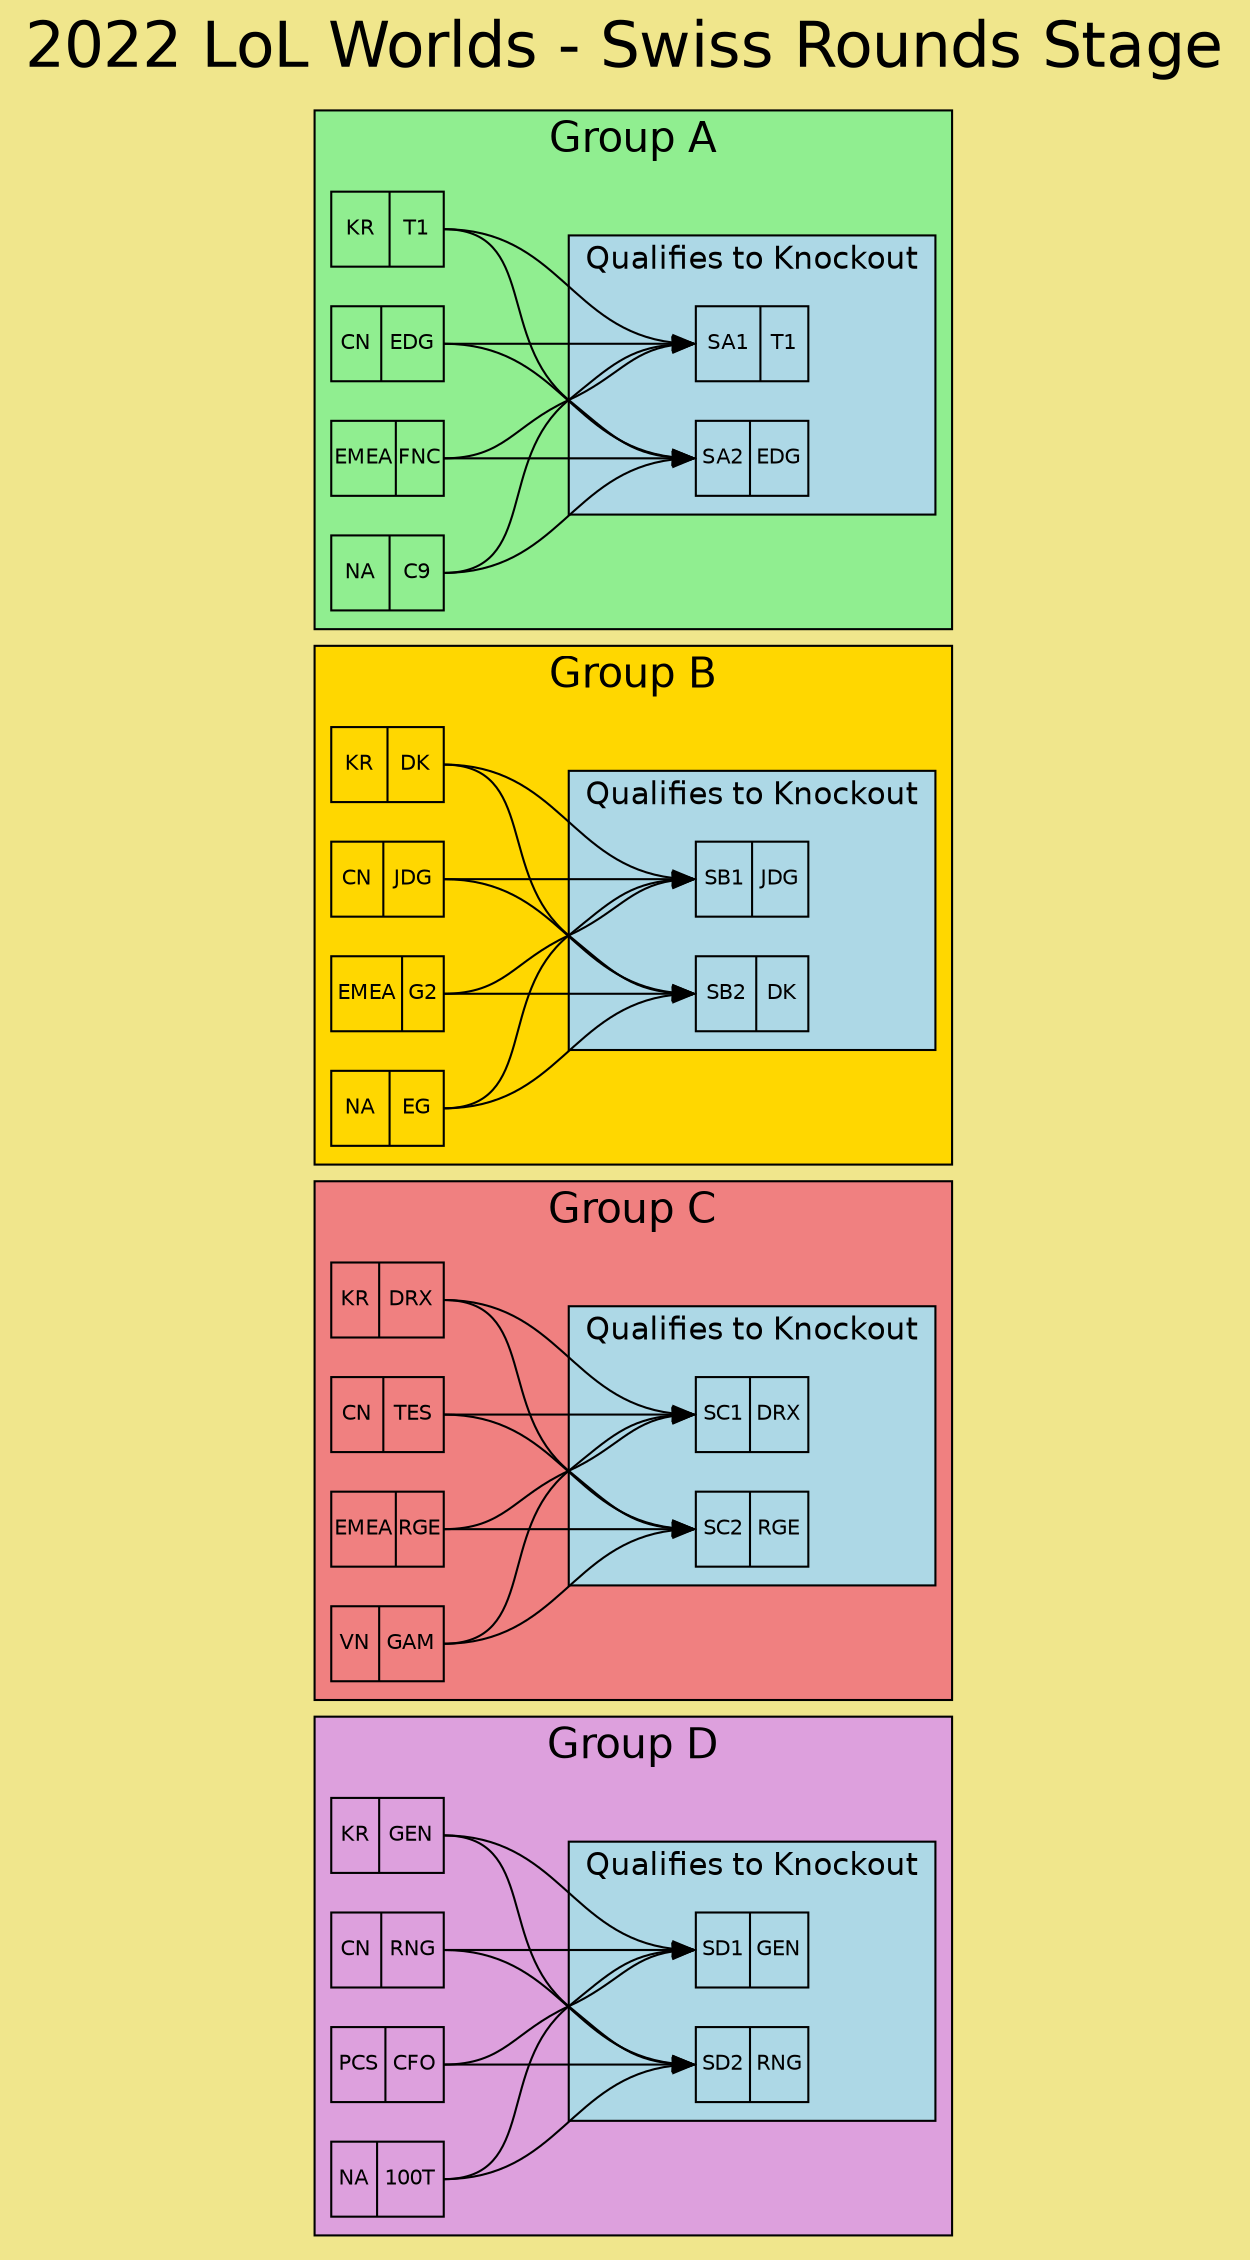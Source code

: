 
digraph brackets {



# direction is downwards
rankdir=LR

# setting graph title
    // title
    labelloc="t";
    label="2022 LoL Worlds - Swiss Rounds Stage";
    fontname = "Helvetica";
    fontsize = 30;

#Full Graph Background Colour
bgcolor = "khaki"

# setting alignment and node,edge attributes    
node [shape=box, fixedsize = True, style=invis, label="",fontname = "Helvetica"]
edge [style=invis]

node [style=solid, fontname = "Helvetica"]
edge [style=solid]

# ===== Group D =====
subgraph cluster_group_D {
    bgcolor="plum"
    label="Group D"
    fontsize = 20
    # ===== Quarter Finals =====
    rD1 [shape = record, label = "{KR|GEN}", fontsize = 10] 
    rD2 [shape = record, label = "{CN|RNG}", fontsize = 10]
    rD3 [shape = record, label = "{PCS|CFO}", fontsize = 10]
    rD4 [shape = record, label = "{NA|100T}", fontsize = 10]
    
    # === Seeds C1 and C2 qualifies to Knockout Stage ===
    subgraph cluster_group_C_qualified {
        label = "Qualifies to Knockout"
        bgcolor = "lightblue"
        fontsize = 15
        # ===== Semi Finals =====
        rDD1 [shape = record, label = "{SD1|GEN}", fontsize = 10]
        rDD2 [shape = record, label = "{SD2|RNG}", fontsize = 10]
    }

# ===== Setting arrows =====
rD1:e->rDD1:w
rD2:e->rDD1:w
rD3:e->rDD1:w
rD4:e->rDD1:w
rD1:e->rDD2:w
rD2:e->rDD2:w
rD3:e->rDD2:w
rD4:e->rDD2:w

}

# ===== Group C =====
subgraph cluster_group_C {
    bgcolor="lightcoral"
    label="Group C"
    fontsize = 20
    # ===== Quarter Finals =====
    rC1 [shape = record, label = "{KR|DRX}", fontsize = 10] 
    rC2 [shape = record, label = "{CN|TES}", fontsize = 10]
    rC3 [shape = record, label = "{EMEA|RGE}", fontsize = 10]
    rC4 [shape = record, label = "{VN|GAM}", fontsize = 10]
    
    # === Seeds C1 and C2 qualifies to Knockout Stage ===
    subgraph cluster_group_C_qualified {
        label = "Qualifies to Knockout"
        bgcolor = "lightblue"
        fontsize = 15
        # ===== Semi Finals =====
        rCC1 [shape = record, label = "{SC1|DRX}", fontsize = 10]
        rCC2 [shape = record, label = "{SC2|RGE}", fontsize = 10]
    }

# ===== Setting arrows =====
rC1:e->rCC1:w
rC2:e->rCC1:w
rC3:e->rCC1:w
rC4:e->rCC1:w
rC1:e->rCC2:w
rC2:e->rCC2:w
rC3:e->rCC2:w
rC4:e->rCC2:w

}

# ===== Group B =====
subgraph cluster_group_B {
    bgcolor="gold"
    label="Group B"
    fontsize = 20
    # ===== Quarter Finals =====
    rB1 [shape = record, label = "{KR|DK}", fontsize = 10] 
    rB2 [shape = record, label = "{CN|JDG}", fontsize = 10]
    rB3 [shape = record, label = "{EMEA|G2}", fontsize = 10]
    rB4 [shape = record, label = "{NA|EG}", fontsize = 10]
    
    # === Seeds B1 and B2 qualifies to Knockout Stage ===
    subgraph cluster_group_B_qualified {
        label = "Qualifies to Knockout"
        bgcolor = "lightblue"
        fontsize = 15
        # ===== Semi Finals =====
        rBB1 [shape = record, label = "{SB1|JDG}", fontsize = 10]
        rBB2 [shape = record, label = "{SB2|DK}", fontsize = 10]
    }

# ===== Setting arrows =====
rB1:e->rBB1:w
rB2:e->rBB1:w
rB3:e->rBB1:w
rB4:e->rBB1:w
rB1:e->rBB2:w
rB2:e->rBB2:w
rB3:e->rBB2:w
rB4:e->rBB2:w

}

# ===== Group A =====
subgraph cluster_group_A {
    bgcolor="lightgreen"
    label="Group A"
    fontsize = 20
    # ===== Quarter Finals =====
    rA1 [shape = record, label = "{KR|T1}", fontsize = 10] 
    rA2 [shape = record, label = "{CN|EDG}", fontsize = 10]
    rA3 [shape = record, label = "{EMEA|FNC}", fontsize = 10]
    rA4 [shape = record, label = "{NA|C9}", fontsize = 10]
    
    # === Seeds A1 and A2 qualifies to Knockout Stage ===
    subgraph cluster_group_A_qualified {
        label = "Qualifies to Knockout"
        fontsize = 15
        bgcolor = "lightblue"
        # ===== Semi Finals =====
        rAA1 [shape = record, label = "{SA1|T1}", fontsize = 10]
        rAA2 [shape = record, label = "{SA2|EDG}", fontsize = 10]
    }

# ===== Setting arrows =====
rA1:e->rAA1:w
rA2:e->rAA1:w
rA3:e->rAA1:w
rA4:e->rAA1:w
rA1:e->rAA2:w
rA2:e->rAA2:w
rA3:e->rAA2:w
rA4:e->rAA2:w

}



}
